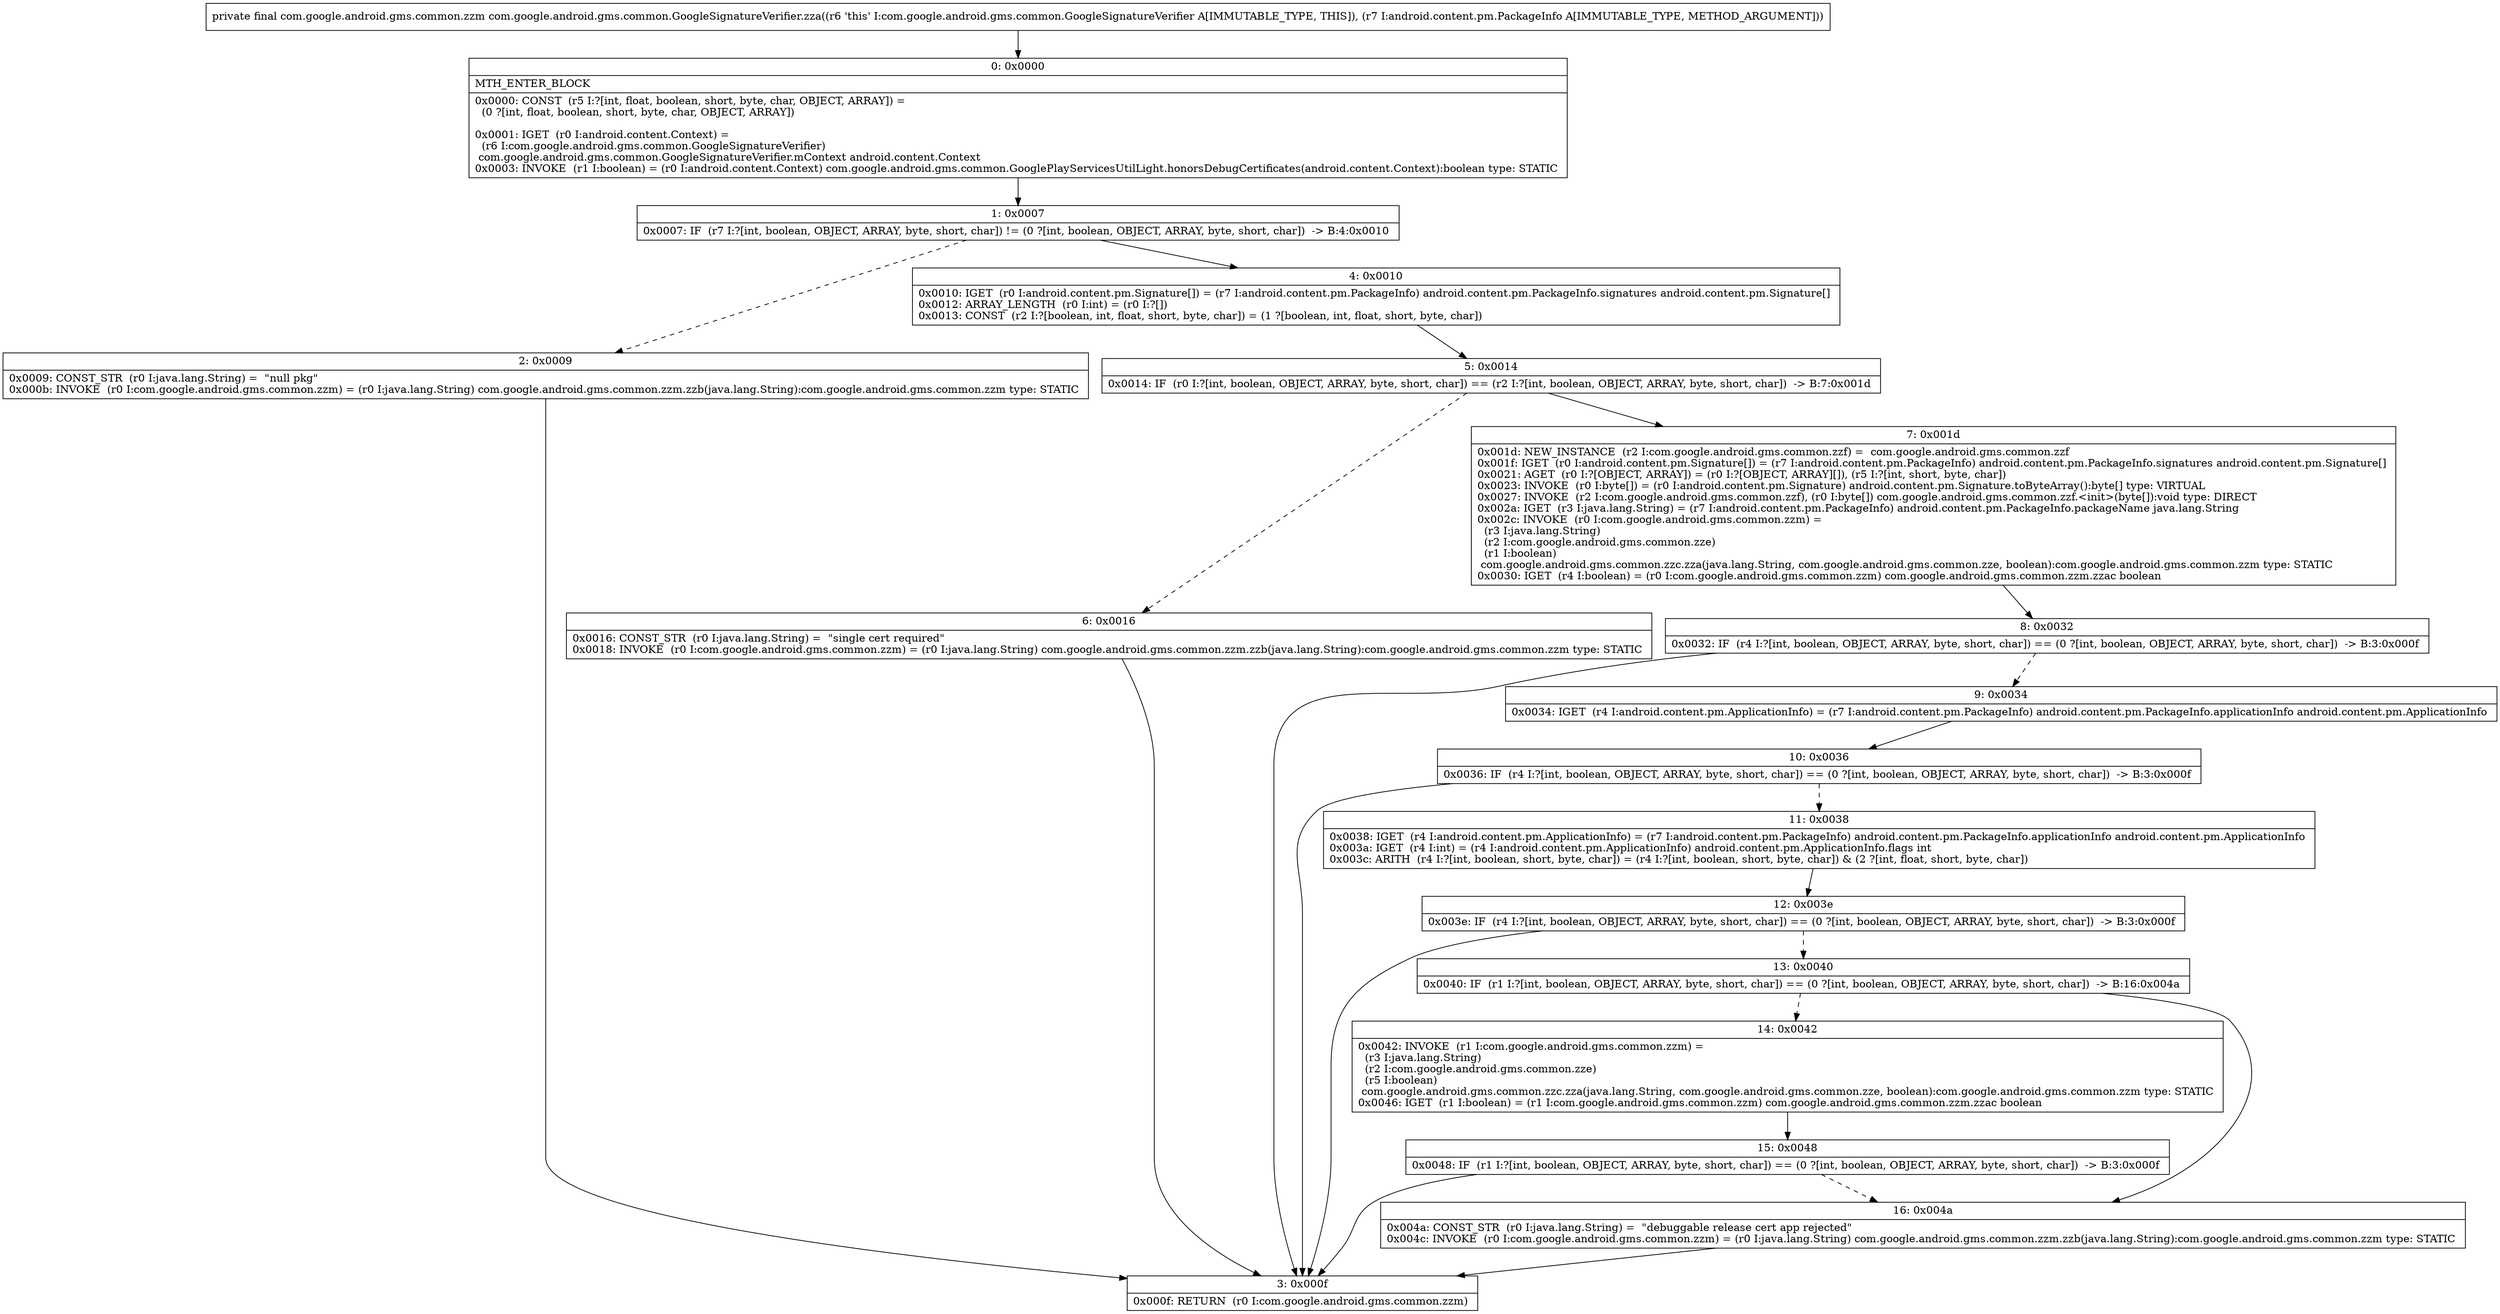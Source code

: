 digraph "CFG forcom.google.android.gms.common.GoogleSignatureVerifier.zza(Landroid\/content\/pm\/PackageInfo;)Lcom\/google\/android\/gms\/common\/zzm;" {
Node_0 [shape=record,label="{0\:\ 0x0000|MTH_ENTER_BLOCK\l|0x0000: CONST  (r5 I:?[int, float, boolean, short, byte, char, OBJECT, ARRAY]) = \l  (0 ?[int, float, boolean, short, byte, char, OBJECT, ARRAY])\l \l0x0001: IGET  (r0 I:android.content.Context) = \l  (r6 I:com.google.android.gms.common.GoogleSignatureVerifier)\l com.google.android.gms.common.GoogleSignatureVerifier.mContext android.content.Context \l0x0003: INVOKE  (r1 I:boolean) = (r0 I:android.content.Context) com.google.android.gms.common.GooglePlayServicesUtilLight.honorsDebugCertificates(android.content.Context):boolean type: STATIC \l}"];
Node_1 [shape=record,label="{1\:\ 0x0007|0x0007: IF  (r7 I:?[int, boolean, OBJECT, ARRAY, byte, short, char]) != (0 ?[int, boolean, OBJECT, ARRAY, byte, short, char])  \-\> B:4:0x0010 \l}"];
Node_2 [shape=record,label="{2\:\ 0x0009|0x0009: CONST_STR  (r0 I:java.lang.String) =  \"null pkg\" \l0x000b: INVOKE  (r0 I:com.google.android.gms.common.zzm) = (r0 I:java.lang.String) com.google.android.gms.common.zzm.zzb(java.lang.String):com.google.android.gms.common.zzm type: STATIC \l}"];
Node_3 [shape=record,label="{3\:\ 0x000f|0x000f: RETURN  (r0 I:com.google.android.gms.common.zzm) \l}"];
Node_4 [shape=record,label="{4\:\ 0x0010|0x0010: IGET  (r0 I:android.content.pm.Signature[]) = (r7 I:android.content.pm.PackageInfo) android.content.pm.PackageInfo.signatures android.content.pm.Signature[] \l0x0012: ARRAY_LENGTH  (r0 I:int) = (r0 I:?[]) \l0x0013: CONST  (r2 I:?[boolean, int, float, short, byte, char]) = (1 ?[boolean, int, float, short, byte, char]) \l}"];
Node_5 [shape=record,label="{5\:\ 0x0014|0x0014: IF  (r0 I:?[int, boolean, OBJECT, ARRAY, byte, short, char]) == (r2 I:?[int, boolean, OBJECT, ARRAY, byte, short, char])  \-\> B:7:0x001d \l}"];
Node_6 [shape=record,label="{6\:\ 0x0016|0x0016: CONST_STR  (r0 I:java.lang.String) =  \"single cert required\" \l0x0018: INVOKE  (r0 I:com.google.android.gms.common.zzm) = (r0 I:java.lang.String) com.google.android.gms.common.zzm.zzb(java.lang.String):com.google.android.gms.common.zzm type: STATIC \l}"];
Node_7 [shape=record,label="{7\:\ 0x001d|0x001d: NEW_INSTANCE  (r2 I:com.google.android.gms.common.zzf) =  com.google.android.gms.common.zzf \l0x001f: IGET  (r0 I:android.content.pm.Signature[]) = (r7 I:android.content.pm.PackageInfo) android.content.pm.PackageInfo.signatures android.content.pm.Signature[] \l0x0021: AGET  (r0 I:?[OBJECT, ARRAY]) = (r0 I:?[OBJECT, ARRAY][]), (r5 I:?[int, short, byte, char]) \l0x0023: INVOKE  (r0 I:byte[]) = (r0 I:android.content.pm.Signature) android.content.pm.Signature.toByteArray():byte[] type: VIRTUAL \l0x0027: INVOKE  (r2 I:com.google.android.gms.common.zzf), (r0 I:byte[]) com.google.android.gms.common.zzf.\<init\>(byte[]):void type: DIRECT \l0x002a: IGET  (r3 I:java.lang.String) = (r7 I:android.content.pm.PackageInfo) android.content.pm.PackageInfo.packageName java.lang.String \l0x002c: INVOKE  (r0 I:com.google.android.gms.common.zzm) = \l  (r3 I:java.lang.String)\l  (r2 I:com.google.android.gms.common.zze)\l  (r1 I:boolean)\l com.google.android.gms.common.zzc.zza(java.lang.String, com.google.android.gms.common.zze, boolean):com.google.android.gms.common.zzm type: STATIC \l0x0030: IGET  (r4 I:boolean) = (r0 I:com.google.android.gms.common.zzm) com.google.android.gms.common.zzm.zzac boolean \l}"];
Node_8 [shape=record,label="{8\:\ 0x0032|0x0032: IF  (r4 I:?[int, boolean, OBJECT, ARRAY, byte, short, char]) == (0 ?[int, boolean, OBJECT, ARRAY, byte, short, char])  \-\> B:3:0x000f \l}"];
Node_9 [shape=record,label="{9\:\ 0x0034|0x0034: IGET  (r4 I:android.content.pm.ApplicationInfo) = (r7 I:android.content.pm.PackageInfo) android.content.pm.PackageInfo.applicationInfo android.content.pm.ApplicationInfo \l}"];
Node_10 [shape=record,label="{10\:\ 0x0036|0x0036: IF  (r4 I:?[int, boolean, OBJECT, ARRAY, byte, short, char]) == (0 ?[int, boolean, OBJECT, ARRAY, byte, short, char])  \-\> B:3:0x000f \l}"];
Node_11 [shape=record,label="{11\:\ 0x0038|0x0038: IGET  (r4 I:android.content.pm.ApplicationInfo) = (r7 I:android.content.pm.PackageInfo) android.content.pm.PackageInfo.applicationInfo android.content.pm.ApplicationInfo \l0x003a: IGET  (r4 I:int) = (r4 I:android.content.pm.ApplicationInfo) android.content.pm.ApplicationInfo.flags int \l0x003c: ARITH  (r4 I:?[int, boolean, short, byte, char]) = (r4 I:?[int, boolean, short, byte, char]) & (2 ?[int, float, short, byte, char]) \l}"];
Node_12 [shape=record,label="{12\:\ 0x003e|0x003e: IF  (r4 I:?[int, boolean, OBJECT, ARRAY, byte, short, char]) == (0 ?[int, boolean, OBJECT, ARRAY, byte, short, char])  \-\> B:3:0x000f \l}"];
Node_13 [shape=record,label="{13\:\ 0x0040|0x0040: IF  (r1 I:?[int, boolean, OBJECT, ARRAY, byte, short, char]) == (0 ?[int, boolean, OBJECT, ARRAY, byte, short, char])  \-\> B:16:0x004a \l}"];
Node_14 [shape=record,label="{14\:\ 0x0042|0x0042: INVOKE  (r1 I:com.google.android.gms.common.zzm) = \l  (r3 I:java.lang.String)\l  (r2 I:com.google.android.gms.common.zze)\l  (r5 I:boolean)\l com.google.android.gms.common.zzc.zza(java.lang.String, com.google.android.gms.common.zze, boolean):com.google.android.gms.common.zzm type: STATIC \l0x0046: IGET  (r1 I:boolean) = (r1 I:com.google.android.gms.common.zzm) com.google.android.gms.common.zzm.zzac boolean \l}"];
Node_15 [shape=record,label="{15\:\ 0x0048|0x0048: IF  (r1 I:?[int, boolean, OBJECT, ARRAY, byte, short, char]) == (0 ?[int, boolean, OBJECT, ARRAY, byte, short, char])  \-\> B:3:0x000f \l}"];
Node_16 [shape=record,label="{16\:\ 0x004a|0x004a: CONST_STR  (r0 I:java.lang.String) =  \"debuggable release cert app rejected\" \l0x004c: INVOKE  (r0 I:com.google.android.gms.common.zzm) = (r0 I:java.lang.String) com.google.android.gms.common.zzm.zzb(java.lang.String):com.google.android.gms.common.zzm type: STATIC \l}"];
MethodNode[shape=record,label="{private final com.google.android.gms.common.zzm com.google.android.gms.common.GoogleSignatureVerifier.zza((r6 'this' I:com.google.android.gms.common.GoogleSignatureVerifier A[IMMUTABLE_TYPE, THIS]), (r7 I:android.content.pm.PackageInfo A[IMMUTABLE_TYPE, METHOD_ARGUMENT])) }"];
MethodNode -> Node_0;
Node_0 -> Node_1;
Node_1 -> Node_2[style=dashed];
Node_1 -> Node_4;
Node_2 -> Node_3;
Node_4 -> Node_5;
Node_5 -> Node_6[style=dashed];
Node_5 -> Node_7;
Node_6 -> Node_3;
Node_7 -> Node_8;
Node_8 -> Node_3;
Node_8 -> Node_9[style=dashed];
Node_9 -> Node_10;
Node_10 -> Node_3;
Node_10 -> Node_11[style=dashed];
Node_11 -> Node_12;
Node_12 -> Node_3;
Node_12 -> Node_13[style=dashed];
Node_13 -> Node_14[style=dashed];
Node_13 -> Node_16;
Node_14 -> Node_15;
Node_15 -> Node_3;
Node_15 -> Node_16[style=dashed];
Node_16 -> Node_3;
}


